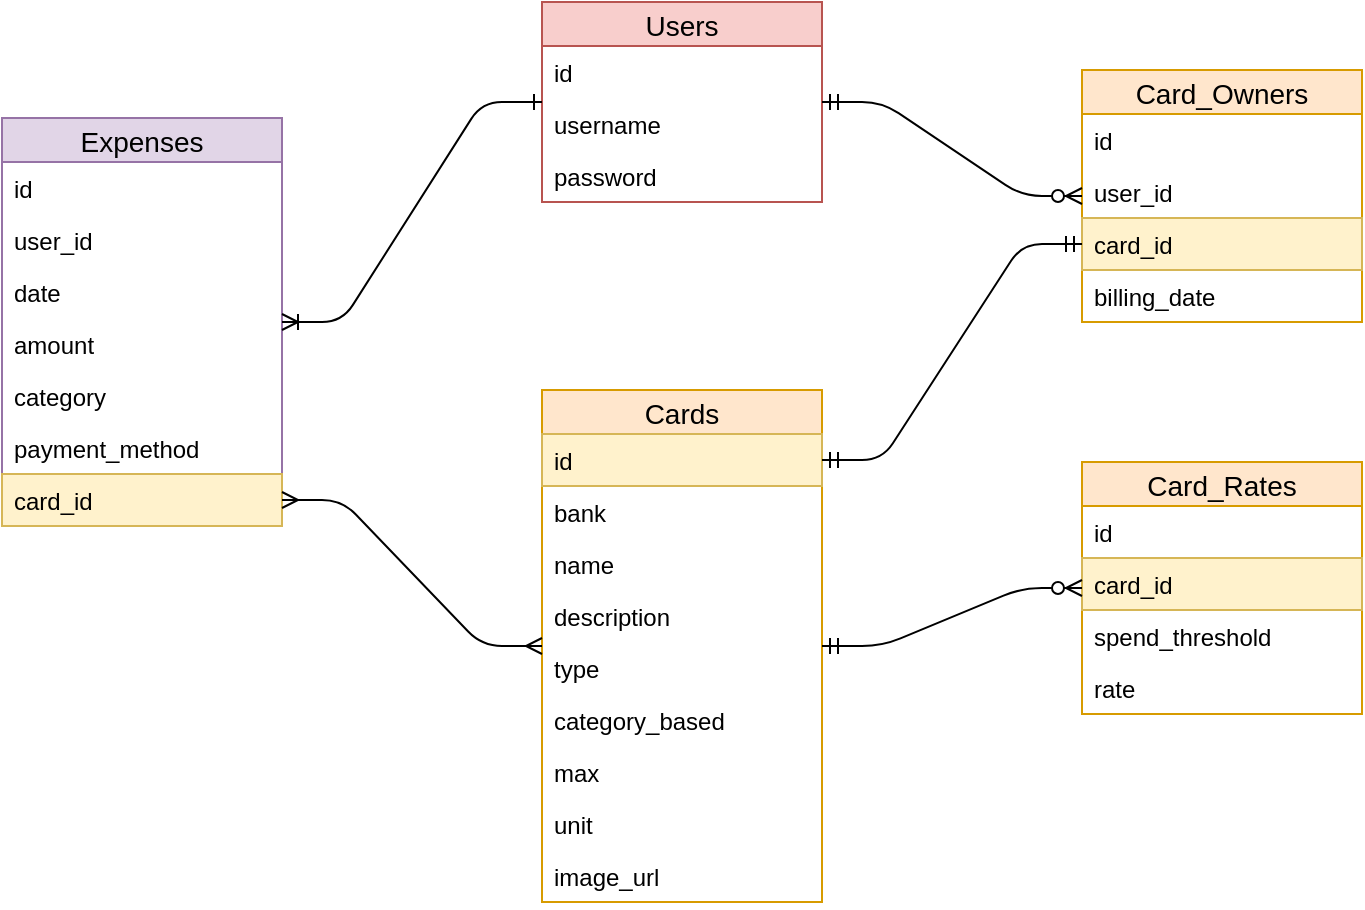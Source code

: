 <mxfile version="12.1.8" pages="1"><diagram id="fIZnM2W40lDJthgbDCmr" name="Page-1"><mxGraphModel dx="1408" dy="699" grid="1" gridSize="10" guides="1" tooltips="1" connect="1" arrows="1" fold="1" page="1" pageScale="1" pageWidth="850" pageHeight="1100" math="0" shadow="0"><root><mxCell id="0"/><mxCell id="1" parent="0"/><mxCell id="uSV1EC7inqHnehiYvO2E-1" value="Users" style="swimlane;fontStyle=0;childLayout=stackLayout;horizontal=1;startSize=22;fillColor=#f8cecc;horizontalStack=0;resizeParent=1;resizeParentMax=0;resizeLast=0;collapsible=1;marginBottom=0;swimlaneFillColor=#ffffff;align=center;fontSize=14;strokeColor=#b85450;" vertex="1" parent="1"><mxGeometry x="330" y="100" width="140" height="100" as="geometry"/></mxCell><mxCell id="uSV1EC7inqHnehiYvO2E-2" value="id" style="text;strokeColor=none;fillColor=none;spacingLeft=4;spacingRight=4;overflow=hidden;rotatable=0;points=[[0,0.5],[1,0.5]];portConstraint=eastwest;fontSize=12;" vertex="1" parent="uSV1EC7inqHnehiYvO2E-1"><mxGeometry y="22" width="140" height="26" as="geometry"/></mxCell><mxCell id="uSV1EC7inqHnehiYvO2E-3" value="username" style="text;strokeColor=none;fillColor=none;spacingLeft=4;spacingRight=4;overflow=hidden;rotatable=0;points=[[0,0.5],[1,0.5]];portConstraint=eastwest;fontSize=12;" vertex="1" parent="uSV1EC7inqHnehiYvO2E-1"><mxGeometry y="48" width="140" height="26" as="geometry"/></mxCell><mxCell id="uSV1EC7inqHnehiYvO2E-4" value="password" style="text;strokeColor=none;fillColor=none;spacingLeft=4;spacingRight=4;overflow=hidden;rotatable=0;points=[[0,0.5],[1,0.5]];portConstraint=eastwest;fontSize=12;" vertex="1" parent="uSV1EC7inqHnehiYvO2E-1"><mxGeometry y="74" width="140" height="26" as="geometry"/></mxCell><mxCell id="uSV1EC7inqHnehiYvO2E-5" value="Expenses" style="swimlane;fontStyle=0;childLayout=stackLayout;horizontal=1;startSize=22;fillColor=#e1d5e7;horizontalStack=0;resizeParent=1;resizeParentMax=0;resizeLast=0;collapsible=1;marginBottom=0;swimlaneFillColor=#ffffff;align=center;fontSize=14;strokeColor=#9673a6;" vertex="1" parent="1"><mxGeometry x="60" y="158" width="140" height="204" as="geometry"/></mxCell><mxCell id="uSV1EC7inqHnehiYvO2E-6" value="id" style="text;strokeColor=none;fillColor=none;spacingLeft=4;spacingRight=4;overflow=hidden;rotatable=0;points=[[0,0.5],[1,0.5]];portConstraint=eastwest;fontSize=12;" vertex="1" parent="uSV1EC7inqHnehiYvO2E-5"><mxGeometry y="22" width="140" height="26" as="geometry"/></mxCell><mxCell id="uSV1EC7inqHnehiYvO2E-7" value="user_id" style="text;strokeColor=none;fillColor=none;spacingLeft=4;spacingRight=4;overflow=hidden;rotatable=0;points=[[0,0.5],[1,0.5]];portConstraint=eastwest;fontSize=12;" vertex="1" parent="uSV1EC7inqHnehiYvO2E-5"><mxGeometry y="48" width="140" height="26" as="geometry"/></mxCell><mxCell id="uSV1EC7inqHnehiYvO2E-8" value="date" style="text;strokeColor=none;fillColor=none;spacingLeft=4;spacingRight=4;overflow=hidden;rotatable=0;points=[[0,0.5],[1,0.5]];portConstraint=eastwest;fontSize=12;" vertex="1" parent="uSV1EC7inqHnehiYvO2E-5"><mxGeometry y="74" width="140" height="26" as="geometry"/></mxCell><mxCell id="uSV1EC7inqHnehiYvO2E-9" value="amount" style="text;strokeColor=none;fillColor=none;spacingLeft=4;spacingRight=4;overflow=hidden;rotatable=0;points=[[0,0.5],[1,0.5]];portConstraint=eastwest;fontSize=12;" vertex="1" parent="uSV1EC7inqHnehiYvO2E-5"><mxGeometry y="100" width="140" height="26" as="geometry"/></mxCell><mxCell id="uSV1EC7inqHnehiYvO2E-10" value="category" style="text;strokeColor=none;fillColor=none;spacingLeft=4;spacingRight=4;overflow=hidden;rotatable=0;points=[[0,0.5],[1,0.5]];portConstraint=eastwest;fontSize=12;" vertex="1" parent="uSV1EC7inqHnehiYvO2E-5"><mxGeometry y="126" width="140" height="26" as="geometry"/></mxCell><mxCell id="uSV1EC7inqHnehiYvO2E-11" value="payment_method" style="text;strokeColor=none;fillColor=none;spacingLeft=4;spacingRight=4;overflow=hidden;rotatable=0;points=[[0,0.5],[1,0.5]];portConstraint=eastwest;fontSize=12;" vertex="1" parent="uSV1EC7inqHnehiYvO2E-5"><mxGeometry y="152" width="140" height="26" as="geometry"/></mxCell><mxCell id="uSV1EC7inqHnehiYvO2E-12" value="card_id" style="text;strokeColor=#d6b656;fillColor=#fff2cc;spacingLeft=4;spacingRight=4;overflow=hidden;rotatable=0;points=[[0,0.5],[1,0.5]];portConstraint=eastwest;fontSize=12;" vertex="1" parent="uSV1EC7inqHnehiYvO2E-5"><mxGeometry y="178" width="140" height="26" as="geometry"/></mxCell><mxCell id="uSV1EC7inqHnehiYvO2E-15" value="Cards" style="swimlane;fontStyle=0;childLayout=stackLayout;horizontal=1;startSize=22;fillColor=#ffe6cc;horizontalStack=0;resizeParent=1;resizeParentMax=0;resizeLast=0;collapsible=1;marginBottom=0;swimlaneFillColor=#ffffff;align=center;fontSize=14;strokeColor=#d79b00;" vertex="1" parent="1"><mxGeometry x="330" y="294" width="140" height="256" as="geometry"/></mxCell><mxCell id="uSV1EC7inqHnehiYvO2E-16" value="id" style="text;strokeColor=#d6b656;fillColor=#fff2cc;spacingLeft=4;spacingRight=4;overflow=hidden;rotatable=0;points=[[0,0.5],[1,0.5]];portConstraint=eastwest;fontSize=12;" vertex="1" parent="uSV1EC7inqHnehiYvO2E-15"><mxGeometry y="22" width="140" height="26" as="geometry"/></mxCell><mxCell id="uSV1EC7inqHnehiYvO2E-17" value="bank" style="text;strokeColor=none;fillColor=none;spacingLeft=4;spacingRight=4;overflow=hidden;rotatable=0;points=[[0,0.5],[1,0.5]];portConstraint=eastwest;fontSize=12;" vertex="1" parent="uSV1EC7inqHnehiYvO2E-15"><mxGeometry y="48" width="140" height="26" as="geometry"/></mxCell><mxCell id="uSV1EC7inqHnehiYvO2E-18" value="name" style="text;strokeColor=none;fillColor=none;spacingLeft=4;spacingRight=4;overflow=hidden;rotatable=0;points=[[0,0.5],[1,0.5]];portConstraint=eastwest;fontSize=12;" vertex="1" parent="uSV1EC7inqHnehiYvO2E-15"><mxGeometry y="74" width="140" height="26" as="geometry"/></mxCell><mxCell id="uSV1EC7inqHnehiYvO2E-19" value="description" style="text;strokeColor=none;fillColor=none;spacingLeft=4;spacingRight=4;overflow=hidden;rotatable=0;points=[[0,0.5],[1,0.5]];portConstraint=eastwest;fontSize=12;" vertex="1" parent="uSV1EC7inqHnehiYvO2E-15"><mxGeometry y="100" width="140" height="26" as="geometry"/></mxCell><mxCell id="uSV1EC7inqHnehiYvO2E-20" value="type" style="text;strokeColor=none;fillColor=none;spacingLeft=4;spacingRight=4;overflow=hidden;rotatable=0;points=[[0,0.5],[1,0.5]];portConstraint=eastwest;fontSize=12;" vertex="1" parent="uSV1EC7inqHnehiYvO2E-15"><mxGeometry y="126" width="140" height="26" as="geometry"/></mxCell><mxCell id="uSV1EC7inqHnehiYvO2E-21" value="category_based" style="text;strokeColor=none;fillColor=none;spacingLeft=4;spacingRight=4;overflow=hidden;rotatable=0;points=[[0,0.5],[1,0.5]];portConstraint=eastwest;fontSize=12;" vertex="1" parent="uSV1EC7inqHnehiYvO2E-15"><mxGeometry y="152" width="140" height="26" as="geometry"/></mxCell><mxCell id="uSV1EC7inqHnehiYvO2E-22" value="max" style="text;strokeColor=none;fillColor=none;spacingLeft=4;spacingRight=4;overflow=hidden;rotatable=0;points=[[0,0.5],[1,0.5]];portConstraint=eastwest;fontSize=12;" vertex="1" parent="uSV1EC7inqHnehiYvO2E-15"><mxGeometry y="178" width="140" height="26" as="geometry"/></mxCell><mxCell id="uSV1EC7inqHnehiYvO2E-23" value="unit" style="text;strokeColor=none;fillColor=none;spacingLeft=4;spacingRight=4;overflow=hidden;rotatable=0;points=[[0,0.5],[1,0.5]];portConstraint=eastwest;fontSize=12;" vertex="1" parent="uSV1EC7inqHnehiYvO2E-15"><mxGeometry y="204" width="140" height="26" as="geometry"/></mxCell><mxCell id="uSV1EC7inqHnehiYvO2E-24" value="image_url" style="text;strokeColor=none;fillColor=none;spacingLeft=4;spacingRight=4;overflow=hidden;rotatable=0;points=[[0,0.5],[1,0.5]];portConstraint=eastwest;fontSize=12;" vertex="1" parent="uSV1EC7inqHnehiYvO2E-15"><mxGeometry y="230" width="140" height="26" as="geometry"/></mxCell><mxCell id="uSV1EC7inqHnehiYvO2E-25" value="Card_Owners" style="swimlane;fontStyle=0;childLayout=stackLayout;horizontal=1;startSize=22;fillColor=#ffe6cc;horizontalStack=0;resizeParent=1;resizeParentMax=0;resizeLast=0;collapsible=1;marginBottom=0;swimlaneFillColor=#ffffff;align=center;fontSize=14;strokeColor=#d79b00;" vertex="1" parent="1"><mxGeometry x="600" y="134" width="140" height="126" as="geometry"/></mxCell><mxCell id="uSV1EC7inqHnehiYvO2E-26" value="id" style="text;strokeColor=none;fillColor=none;spacingLeft=4;spacingRight=4;overflow=hidden;rotatable=0;points=[[0,0.5],[1,0.5]];portConstraint=eastwest;fontSize=12;" vertex="1" parent="uSV1EC7inqHnehiYvO2E-25"><mxGeometry y="22" width="140" height="26" as="geometry"/></mxCell><mxCell id="uSV1EC7inqHnehiYvO2E-27" value="user_id" style="text;strokeColor=none;fillColor=none;spacingLeft=4;spacingRight=4;overflow=hidden;rotatable=0;points=[[0,0.5],[1,0.5]];portConstraint=eastwest;fontSize=12;" vertex="1" parent="uSV1EC7inqHnehiYvO2E-25"><mxGeometry y="48" width="140" height="26" as="geometry"/></mxCell><mxCell id="uSV1EC7inqHnehiYvO2E-28" value="card_id" style="text;strokeColor=#d6b656;fillColor=#fff2cc;spacingLeft=4;spacingRight=4;overflow=hidden;rotatable=0;points=[[0,0.5],[1,0.5]];portConstraint=eastwest;fontSize=12;" vertex="1" parent="uSV1EC7inqHnehiYvO2E-25"><mxGeometry y="74" width="140" height="26" as="geometry"/></mxCell><mxCell id="uSV1EC7inqHnehiYvO2E-29" value="billing_date" style="text;strokeColor=none;fillColor=none;spacingLeft=4;spacingRight=4;overflow=hidden;rotatable=0;points=[[0,0.5],[1,0.5]];portConstraint=eastwest;fontSize=12;" vertex="1" parent="uSV1EC7inqHnehiYvO2E-25"><mxGeometry y="100" width="140" height="26" as="geometry"/></mxCell><mxCell id="uSV1EC7inqHnehiYvO2E-30" value="Card_Rates" style="swimlane;fontStyle=0;childLayout=stackLayout;horizontal=1;startSize=22;fillColor=#ffe6cc;horizontalStack=0;resizeParent=1;resizeParentMax=0;resizeLast=0;collapsible=1;marginBottom=0;swimlaneFillColor=#ffffff;align=center;fontSize=14;strokeColor=#d79b00;" vertex="1" parent="1"><mxGeometry x="600" y="330" width="140" height="126" as="geometry"/></mxCell><mxCell id="uSV1EC7inqHnehiYvO2E-31" value="id" style="text;strokeColor=none;fillColor=none;spacingLeft=4;spacingRight=4;overflow=hidden;rotatable=0;points=[[0,0.5],[1,0.5]];portConstraint=eastwest;fontSize=12;" vertex="1" parent="uSV1EC7inqHnehiYvO2E-30"><mxGeometry y="22" width="140" height="26" as="geometry"/></mxCell><mxCell id="uSV1EC7inqHnehiYvO2E-32" value="card_id" style="text;strokeColor=#d6b656;fillColor=#fff2cc;spacingLeft=4;spacingRight=4;overflow=hidden;rotatable=0;points=[[0,0.5],[1,0.5]];portConstraint=eastwest;fontSize=12;" vertex="1" parent="uSV1EC7inqHnehiYvO2E-30"><mxGeometry y="48" width="140" height="26" as="geometry"/></mxCell><mxCell id="uSV1EC7inqHnehiYvO2E-33" value="spend_threshold" style="text;strokeColor=none;fillColor=none;spacingLeft=4;spacingRight=4;overflow=hidden;rotatable=0;points=[[0,0.5],[1,0.5]];portConstraint=eastwest;fontSize=12;" vertex="1" parent="uSV1EC7inqHnehiYvO2E-30"><mxGeometry y="74" width="140" height="26" as="geometry"/></mxCell><mxCell id="uSV1EC7inqHnehiYvO2E-34" value="rate" style="text;strokeColor=none;fillColor=none;spacingLeft=4;spacingRight=4;overflow=hidden;rotatable=0;points=[[0,0.5],[1,0.5]];portConstraint=eastwest;fontSize=12;" vertex="1" parent="uSV1EC7inqHnehiYvO2E-30"><mxGeometry y="100" width="140" height="26" as="geometry"/></mxCell><mxCell id="uSV1EC7inqHnehiYvO2E-35" value="" style="edgeStyle=entityRelationEdgeStyle;fontSize=12;html=1;endArrow=ERoneToMany;startArrow=ERone;startFill=0;" edge="1" parent="1" source="uSV1EC7inqHnehiYvO2E-1" target="uSV1EC7inqHnehiYvO2E-5"><mxGeometry width="100" height="100" relative="1" as="geometry"><mxPoint x="20" y="650" as="sourcePoint"/><mxPoint x="120" y="550" as="targetPoint"/></mxGeometry></mxCell><mxCell id="uSV1EC7inqHnehiYvO2E-36" value="" style="edgeStyle=entityRelationEdgeStyle;fontSize=12;html=1;endArrow=ERzeroToMany;startArrow=ERmandOne;" edge="1" parent="1" source="uSV1EC7inqHnehiYvO2E-15" target="uSV1EC7inqHnehiYvO2E-30"><mxGeometry width="100" height="100" relative="1" as="geometry"><mxPoint x="540" y="600" as="sourcePoint"/><mxPoint x="160" y="570" as="targetPoint"/></mxGeometry></mxCell><mxCell id="uSV1EC7inqHnehiYvO2E-37" value="" style="edgeStyle=entityRelationEdgeStyle;fontSize=12;html=1;endArrow=ERmany;startArrow=ERmany;" edge="1" parent="1" source="uSV1EC7inqHnehiYvO2E-15" target="uSV1EC7inqHnehiYvO2E-12"><mxGeometry width="100" height="100" relative="1" as="geometry"><mxPoint x="60" y="670" as="sourcePoint"/><mxPoint x="150" y="540" as="targetPoint"/></mxGeometry></mxCell><mxCell id="uSV1EC7inqHnehiYvO2E-38" value="" style="edgeStyle=entityRelationEdgeStyle;fontSize=12;html=1;endArrow=ERzeroToMany;startArrow=ERmandOne;" edge="1" parent="1" source="uSV1EC7inqHnehiYvO2E-1" target="uSV1EC7inqHnehiYvO2E-25"><mxGeometry width="100" height="100" relative="1" as="geometry"><mxPoint x="60" y="670" as="sourcePoint"/><mxPoint x="160" y="570" as="targetPoint"/></mxGeometry></mxCell><mxCell id="uSV1EC7inqHnehiYvO2E-39" value="" style="edgeStyle=entityRelationEdgeStyle;fontSize=12;html=1;endArrow=ERmandOne;startArrow=ERmandOne;exitX=1;exitY=0.5;exitDx=0;exitDy=0;" edge="1" parent="1" source="uSV1EC7inqHnehiYvO2E-16" target="uSV1EC7inqHnehiYvO2E-28"><mxGeometry width="100" height="100" relative="1" as="geometry"><mxPoint x="60" y="670" as="sourcePoint"/><mxPoint x="160" y="570" as="targetPoint"/></mxGeometry></mxCell></root></mxGraphModel></diagram></mxfile>